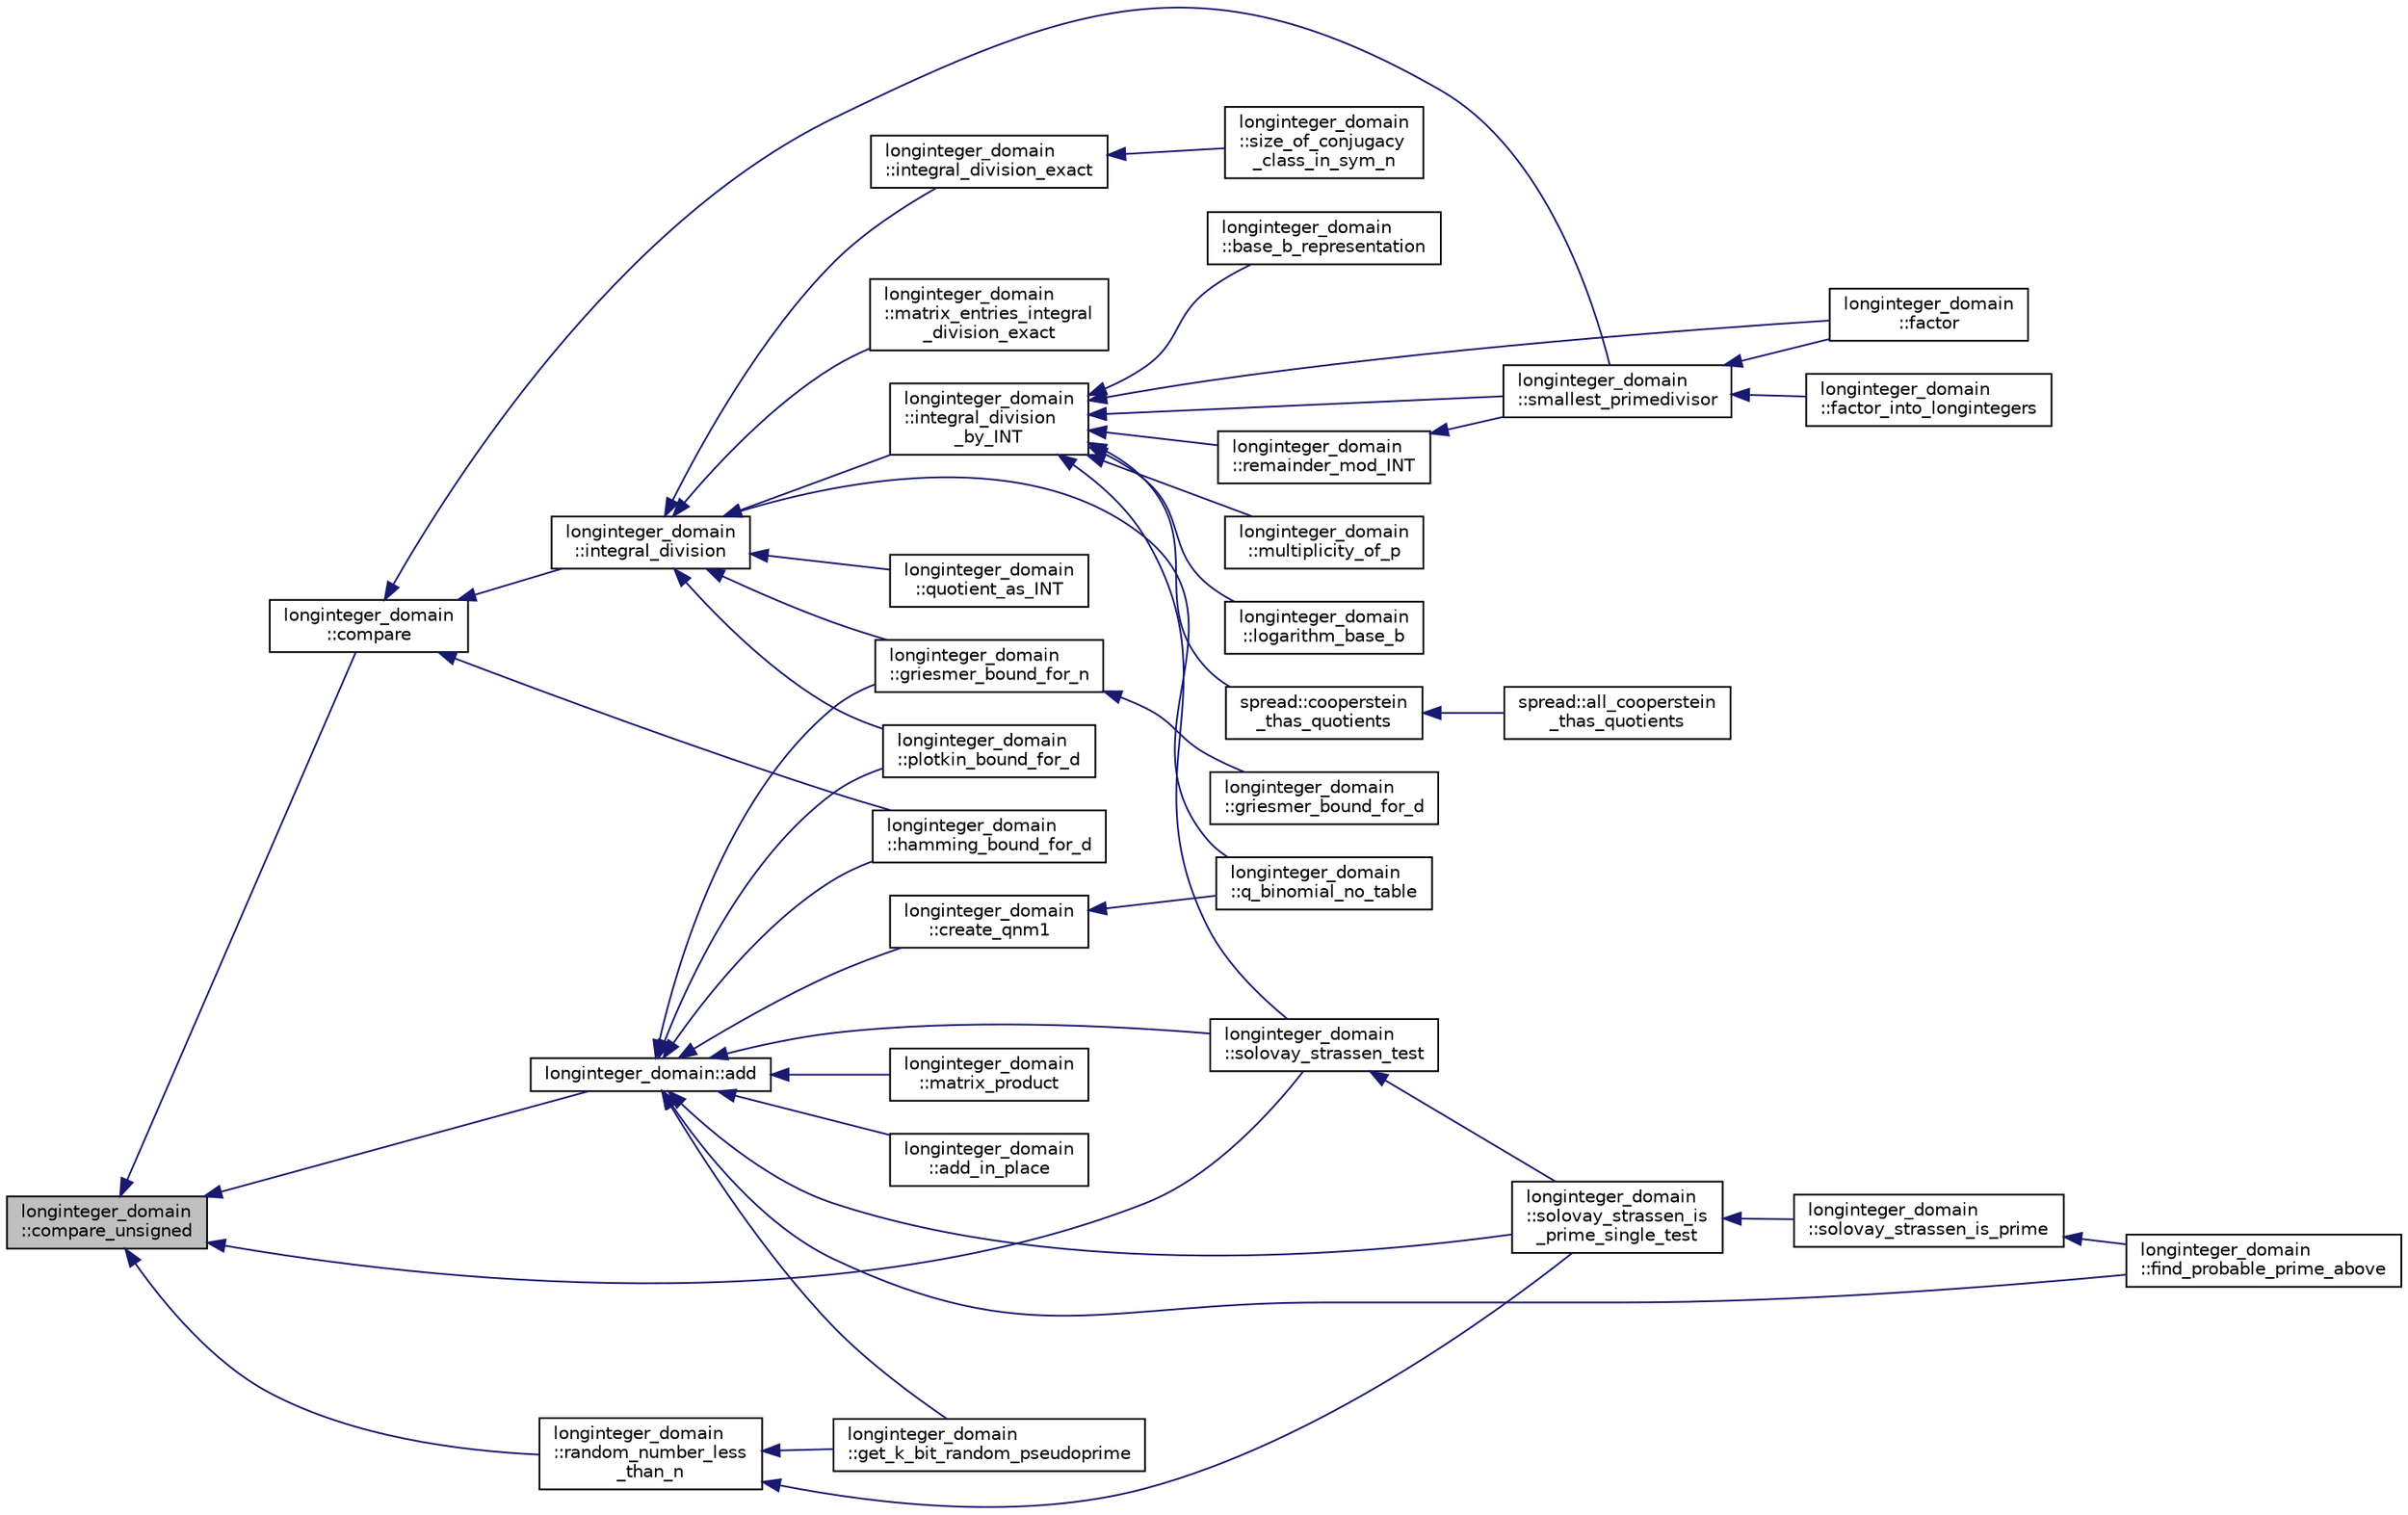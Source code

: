 digraph "longinteger_domain::compare_unsigned"
{
  edge [fontname="Helvetica",fontsize="10",labelfontname="Helvetica",labelfontsize="10"];
  node [fontname="Helvetica",fontsize="10",shape=record];
  rankdir="LR";
  Node85 [label="longinteger_domain\l::compare_unsigned",height=0.2,width=0.4,color="black", fillcolor="grey75", style="filled", fontcolor="black"];
  Node85 -> Node86 [dir="back",color="midnightblue",fontsize="10",style="solid",fontname="Helvetica"];
  Node86 [label="longinteger_domain\l::compare",height=0.2,width=0.4,color="black", fillcolor="white", style="filled",URL="$d2/d7a/classlonginteger__domain.html#a6780a80b91bf044dde737578b2e19a02"];
  Node86 -> Node87 [dir="back",color="midnightblue",fontsize="10",style="solid",fontname="Helvetica"];
  Node87 [label="longinteger_domain\l::integral_division",height=0.2,width=0.4,color="black", fillcolor="white", style="filled",URL="$d2/d7a/classlonginteger__domain.html#a1ecbac0518646945d9633a86844846aa"];
  Node87 -> Node88 [dir="back",color="midnightblue",fontsize="10",style="solid",fontname="Helvetica"];
  Node88 [label="longinteger_domain\l::quotient_as_INT",height=0.2,width=0.4,color="black", fillcolor="white", style="filled",URL="$d2/d7a/classlonginteger__domain.html#ab619f70e755ae7b191a9ea46f73baa5e"];
  Node87 -> Node89 [dir="back",color="midnightblue",fontsize="10",style="solid",fontname="Helvetica"];
  Node89 [label="longinteger_domain\l::integral_division_exact",height=0.2,width=0.4,color="black", fillcolor="white", style="filled",URL="$d2/d7a/classlonginteger__domain.html#a76549e2ed11fd120ccb7d928b31d0ac7"];
  Node89 -> Node90 [dir="back",color="midnightblue",fontsize="10",style="solid",fontname="Helvetica"];
  Node90 [label="longinteger_domain\l::size_of_conjugacy\l_class_in_sym_n",height=0.2,width=0.4,color="black", fillcolor="white", style="filled",URL="$d2/d7a/classlonginteger__domain.html#aa82a43461e68d34733b1d58cce5a5505"];
  Node87 -> Node91 [dir="back",color="midnightblue",fontsize="10",style="solid",fontname="Helvetica"];
  Node91 [label="longinteger_domain\l::integral_division\l_by_INT",height=0.2,width=0.4,color="black", fillcolor="white", style="filled",URL="$d2/d7a/classlonginteger__domain.html#a5184e0be0edaa5f5de9f332b033d66d1"];
  Node91 -> Node92 [dir="back",color="midnightblue",fontsize="10",style="solid",fontname="Helvetica"];
  Node92 [label="longinteger_domain\l::logarithm_base_b",height=0.2,width=0.4,color="black", fillcolor="white", style="filled",URL="$d2/d7a/classlonginteger__domain.html#a48ced88854ffc8207e85527bf01560ee"];
  Node91 -> Node93 [dir="back",color="midnightblue",fontsize="10",style="solid",fontname="Helvetica"];
  Node93 [label="longinteger_domain\l::base_b_representation",height=0.2,width=0.4,color="black", fillcolor="white", style="filled",URL="$d2/d7a/classlonginteger__domain.html#abe671698af1fc0150d7adb18975788fc"];
  Node91 -> Node94 [dir="back",color="midnightblue",fontsize="10",style="solid",fontname="Helvetica"];
  Node94 [label="longinteger_domain\l::remainder_mod_INT",height=0.2,width=0.4,color="black", fillcolor="white", style="filled",URL="$d2/d7a/classlonginteger__domain.html#ae0ade29af88bddc0c66af6a23970fe79"];
  Node94 -> Node95 [dir="back",color="midnightblue",fontsize="10",style="solid",fontname="Helvetica"];
  Node95 [label="longinteger_domain\l::smallest_primedivisor",height=0.2,width=0.4,color="black", fillcolor="white", style="filled",URL="$d2/d7a/classlonginteger__domain.html#a70d8dddc346b041c751a135e793a2689"];
  Node95 -> Node96 [dir="back",color="midnightblue",fontsize="10",style="solid",fontname="Helvetica"];
  Node96 [label="longinteger_domain\l::factor_into_longintegers",height=0.2,width=0.4,color="black", fillcolor="white", style="filled",URL="$d2/d7a/classlonginteger__domain.html#aba5c9b9b4a3286551fb3bc5e102e2b63"];
  Node95 -> Node97 [dir="back",color="midnightblue",fontsize="10",style="solid",fontname="Helvetica"];
  Node97 [label="longinteger_domain\l::factor",height=0.2,width=0.4,color="black", fillcolor="white", style="filled",URL="$d2/d7a/classlonginteger__domain.html#a2224c4efabb173607589de9b5d91cad0"];
  Node91 -> Node98 [dir="back",color="midnightblue",fontsize="10",style="solid",fontname="Helvetica"];
  Node98 [label="longinteger_domain\l::multiplicity_of_p",height=0.2,width=0.4,color="black", fillcolor="white", style="filled",URL="$d2/d7a/classlonginteger__domain.html#a174b2ce4be57b455dee7c9562c56378b"];
  Node91 -> Node95 [dir="back",color="midnightblue",fontsize="10",style="solid",fontname="Helvetica"];
  Node91 -> Node97 [dir="back",color="midnightblue",fontsize="10",style="solid",fontname="Helvetica"];
  Node91 -> Node99 [dir="back",color="midnightblue",fontsize="10",style="solid",fontname="Helvetica"];
  Node99 [label="longinteger_domain\l::solovay_strassen_test",height=0.2,width=0.4,color="black", fillcolor="white", style="filled",URL="$d2/d7a/classlonginteger__domain.html#a91e8824ed631a5b32239e3d9027d6578"];
  Node99 -> Node100 [dir="back",color="midnightblue",fontsize="10",style="solid",fontname="Helvetica"];
  Node100 [label="longinteger_domain\l::solovay_strassen_is\l_prime_single_test",height=0.2,width=0.4,color="black", fillcolor="white", style="filled",URL="$d2/d7a/classlonginteger__domain.html#a818b8c30812875d45041a6aaaa335589"];
  Node100 -> Node101 [dir="back",color="midnightblue",fontsize="10",style="solid",fontname="Helvetica"];
  Node101 [label="longinteger_domain\l::solovay_strassen_is_prime",height=0.2,width=0.4,color="black", fillcolor="white", style="filled",URL="$d2/d7a/classlonginteger__domain.html#a8161357a52c022f146b273a73f29edc8"];
  Node101 -> Node102 [dir="back",color="midnightblue",fontsize="10",style="solid",fontname="Helvetica"];
  Node102 [label="longinteger_domain\l::find_probable_prime_above",height=0.2,width=0.4,color="black", fillcolor="white", style="filled",URL="$d2/d7a/classlonginteger__domain.html#a46944b99c740242bfe23a86b50d6a60d"];
  Node91 -> Node103 [dir="back",color="midnightblue",fontsize="10",style="solid",fontname="Helvetica"];
  Node103 [label="spread::cooperstein\l_thas_quotients",height=0.2,width=0.4,color="black", fillcolor="white", style="filled",URL="$da/dc1/classspread.html#abba98e1f22f9a1a00823774307f29bef"];
  Node103 -> Node104 [dir="back",color="midnightblue",fontsize="10",style="solid",fontname="Helvetica"];
  Node104 [label="spread::all_cooperstein\l_thas_quotients",height=0.2,width=0.4,color="black", fillcolor="white", style="filled",URL="$da/dc1/classspread.html#a83ae27050bb13feeb7e897c0f9f06b21"];
  Node87 -> Node105 [dir="back",color="midnightblue",fontsize="10",style="solid",fontname="Helvetica"];
  Node105 [label="longinteger_domain\l::q_binomial_no_table",height=0.2,width=0.4,color="black", fillcolor="white", style="filled",URL="$d2/d7a/classlonginteger__domain.html#a2e84c4789cedf65f616992c323a7f610"];
  Node87 -> Node106 [dir="back",color="midnightblue",fontsize="10",style="solid",fontname="Helvetica"];
  Node106 [label="longinteger_domain\l::matrix_entries_integral\l_division_exact",height=0.2,width=0.4,color="black", fillcolor="white", style="filled",URL="$d2/d7a/classlonginteger__domain.html#afe1bea3b6cf40deb75db9fc54d4f4676"];
  Node87 -> Node107 [dir="back",color="midnightblue",fontsize="10",style="solid",fontname="Helvetica"];
  Node107 [label="longinteger_domain\l::plotkin_bound_for_d",height=0.2,width=0.4,color="black", fillcolor="white", style="filled",URL="$d2/d7a/classlonginteger__domain.html#ad8c2e4994b290f8ddf97e431f613e9da"];
  Node87 -> Node108 [dir="back",color="midnightblue",fontsize="10",style="solid",fontname="Helvetica"];
  Node108 [label="longinteger_domain\l::griesmer_bound_for_n",height=0.2,width=0.4,color="black", fillcolor="white", style="filled",URL="$d2/d7a/classlonginteger__domain.html#af4d670e98c803dbce5433484af0e7b7d"];
  Node108 -> Node109 [dir="back",color="midnightblue",fontsize="10",style="solid",fontname="Helvetica"];
  Node109 [label="longinteger_domain\l::griesmer_bound_for_d",height=0.2,width=0.4,color="black", fillcolor="white", style="filled",URL="$d2/d7a/classlonginteger__domain.html#a9e445ab1e63c282ef07c6c5a06e00fd8"];
  Node86 -> Node95 [dir="back",color="midnightblue",fontsize="10",style="solid",fontname="Helvetica"];
  Node86 -> Node110 [dir="back",color="midnightblue",fontsize="10",style="solid",fontname="Helvetica"];
  Node110 [label="longinteger_domain\l::hamming_bound_for_d",height=0.2,width=0.4,color="black", fillcolor="white", style="filled",URL="$d2/d7a/classlonginteger__domain.html#a8286a3807d17fc93efa298fe34b5428b"];
  Node85 -> Node111 [dir="back",color="midnightblue",fontsize="10",style="solid",fontname="Helvetica"];
  Node111 [label="longinteger_domain::add",height=0.2,width=0.4,color="black", fillcolor="white", style="filled",URL="$d2/d7a/classlonginteger__domain.html#a2b9c10fbac79f7bbbbd65c7265cdc533"];
  Node111 -> Node112 [dir="back",color="midnightblue",fontsize="10",style="solid",fontname="Helvetica"];
  Node112 [label="longinteger_domain\l::add_in_place",height=0.2,width=0.4,color="black", fillcolor="white", style="filled",URL="$d2/d7a/classlonginteger__domain.html#af988798167147a39b87584b622442eef"];
  Node111 -> Node113 [dir="back",color="midnightblue",fontsize="10",style="solid",fontname="Helvetica"];
  Node113 [label="longinteger_domain\l::create_qnm1",height=0.2,width=0.4,color="black", fillcolor="white", style="filled",URL="$d2/d7a/classlonginteger__domain.html#a8d4b3ebcbc9af0e6516be0bd2743f61d"];
  Node113 -> Node105 [dir="back",color="midnightblue",fontsize="10",style="solid",fontname="Helvetica"];
  Node111 -> Node102 [dir="back",color="midnightblue",fontsize="10",style="solid",fontname="Helvetica"];
  Node111 -> Node100 [dir="back",color="midnightblue",fontsize="10",style="solid",fontname="Helvetica"];
  Node111 -> Node99 [dir="back",color="midnightblue",fontsize="10",style="solid",fontname="Helvetica"];
  Node111 -> Node114 [dir="back",color="midnightblue",fontsize="10",style="solid",fontname="Helvetica"];
  Node114 [label="longinteger_domain\l::get_k_bit_random_pseudoprime",height=0.2,width=0.4,color="black", fillcolor="white", style="filled",URL="$d2/d7a/classlonginteger__domain.html#a6366e067c17ed40c7168961cf10b2e9d"];
  Node111 -> Node115 [dir="back",color="midnightblue",fontsize="10",style="solid",fontname="Helvetica"];
  Node115 [label="longinteger_domain\l::matrix_product",height=0.2,width=0.4,color="black", fillcolor="white", style="filled",URL="$d2/d7a/classlonginteger__domain.html#acf1267141342f981b53103794d1ee3d0"];
  Node111 -> Node110 [dir="back",color="midnightblue",fontsize="10",style="solid",fontname="Helvetica"];
  Node111 -> Node107 [dir="back",color="midnightblue",fontsize="10",style="solid",fontname="Helvetica"];
  Node111 -> Node108 [dir="back",color="midnightblue",fontsize="10",style="solid",fontname="Helvetica"];
  Node85 -> Node116 [dir="back",color="midnightblue",fontsize="10",style="solid",fontname="Helvetica"];
  Node116 [label="longinteger_domain\l::random_number_less\l_than_n",height=0.2,width=0.4,color="black", fillcolor="white", style="filled",URL="$d2/d7a/classlonginteger__domain.html#a1b04f1721c5b5d8df684344e0d94cb2b"];
  Node116 -> Node100 [dir="back",color="midnightblue",fontsize="10",style="solid",fontname="Helvetica"];
  Node116 -> Node114 [dir="back",color="midnightblue",fontsize="10",style="solid",fontname="Helvetica"];
  Node85 -> Node99 [dir="back",color="midnightblue",fontsize="10",style="solid",fontname="Helvetica"];
}
